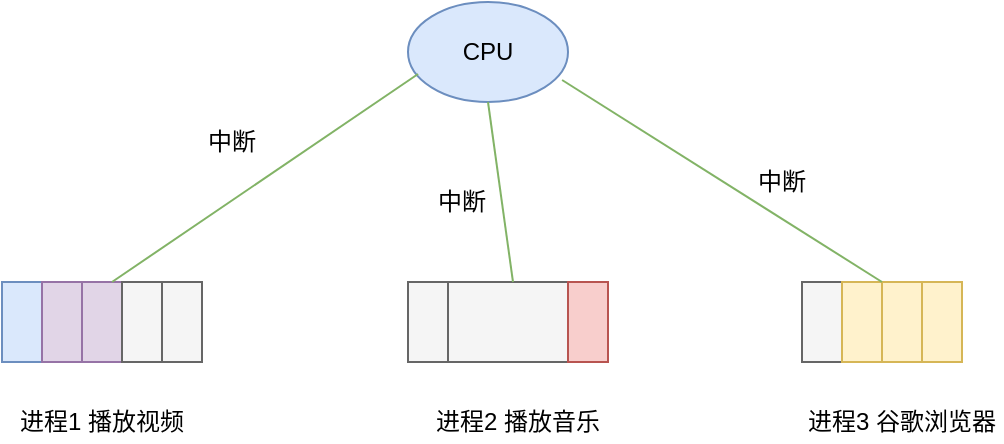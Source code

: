 <mxfile version="12.4.2" type="device" pages="1"><diagram id="_T-xTo1iMWMYpldAdmQB" name="Page-1"><mxGraphModel dx="946" dy="595" grid="1" gridSize="10" guides="1" tooltips="1" connect="1" arrows="1" fold="1" page="1" pageScale="1" pageWidth="827" pageHeight="1169" math="0" shadow="0"><root><mxCell id="0"/><mxCell id="1" parent="0"/><mxCell id="zgMo2pGVbKir34nPxb2e-2" value="CPU" style="ellipse;whiteSpace=wrap;html=1;fillColor=#dae8fc;strokeColor=#6c8ebf;" vertex="1" parent="1"><mxGeometry x="363" y="260" width="80" height="50" as="geometry"/></mxCell><mxCell id="zgMo2pGVbKir34nPxb2e-22" value="" style="rounded=0;whiteSpace=wrap;html=1;fillColor=#dae8fc;strokeColor=#6c8ebf;" vertex="1" parent="1"><mxGeometry x="160" y="400" width="20" height="40" as="geometry"/></mxCell><mxCell id="zgMo2pGVbKir34nPxb2e-24" value="" style="rounded=0;whiteSpace=wrap;html=1;fillColor=#e1d5e7;strokeColor=#9673a6;" vertex="1" parent="1"><mxGeometry x="180" y="400" width="20" height="40" as="geometry"/></mxCell><mxCell id="zgMo2pGVbKir34nPxb2e-25" value="" style="rounded=0;whiteSpace=wrap;html=1;fillColor=#e1d5e7;strokeColor=#9673a6;" vertex="1" parent="1"><mxGeometry x="200" y="400" width="20" height="40" as="geometry"/></mxCell><mxCell id="zgMo2pGVbKir34nPxb2e-26" value="" style="rounded=0;whiteSpace=wrap;html=1;fillColor=#f5f5f5;strokeColor=#666666;fontColor=#333333;" vertex="1" parent="1"><mxGeometry x="220" y="400" width="20" height="40" as="geometry"/></mxCell><mxCell id="zgMo2pGVbKir34nPxb2e-27" value="" style="rounded=0;whiteSpace=wrap;html=1;fillColor=#f5f5f5;strokeColor=#666666;fontColor=#333333;" vertex="1" parent="1"><mxGeometry x="240" y="400" width="20" height="40" as="geometry"/></mxCell><mxCell id="zgMo2pGVbKir34nPxb2e-28" value="" style="rounded=0;whiteSpace=wrap;html=1;fillColor=#f5f5f5;strokeColor=#666666;fontColor=#333333;" vertex="1" parent="1"><mxGeometry x="363" y="400" width="20" height="40" as="geometry"/></mxCell><mxCell id="zgMo2pGVbKir34nPxb2e-29" value="" style="rounded=0;whiteSpace=wrap;html=1;fillColor=#f5f5f5;strokeColor=#666666;fontColor=#333333;" vertex="1" parent="1"><mxGeometry x="383" y="400" width="65" height="40" as="geometry"/></mxCell><mxCell id="zgMo2pGVbKir34nPxb2e-32" value="" style="rounded=0;whiteSpace=wrap;html=1;fillColor=#f8cecc;strokeColor=#b85450;" vertex="1" parent="1"><mxGeometry x="443" y="400" width="20" height="40" as="geometry"/></mxCell><mxCell id="zgMo2pGVbKir34nPxb2e-33" value="" style="rounded=0;whiteSpace=wrap;html=1;fillColor=#f5f5f5;strokeColor=#666666;fontColor=#333333;" vertex="1" parent="1"><mxGeometry x="560" y="400" width="20" height="40" as="geometry"/></mxCell><mxCell id="zgMo2pGVbKir34nPxb2e-34" value="" style="rounded=0;whiteSpace=wrap;html=1;fillColor=#fff2cc;strokeColor=#d6b656;" vertex="1" parent="1"><mxGeometry x="580" y="400" width="20" height="40" as="geometry"/></mxCell><mxCell id="zgMo2pGVbKir34nPxb2e-35" value="" style="rounded=0;whiteSpace=wrap;html=1;fillColor=#fff2cc;strokeColor=#d6b656;" vertex="1" parent="1"><mxGeometry x="600" y="400" width="20" height="40" as="geometry"/></mxCell><mxCell id="zgMo2pGVbKir34nPxb2e-37" value="" style="rounded=0;whiteSpace=wrap;html=1;fillColor=#fff2cc;strokeColor=#d6b656;" vertex="1" parent="1"><mxGeometry x="620" y="400" width="20" height="40" as="geometry"/></mxCell><mxCell id="zgMo2pGVbKir34nPxb2e-39" value="" style="endArrow=none;html=1;entryX=0.063;entryY=0.72;entryDx=0;entryDy=0;entryPerimeter=0;exitX=0.75;exitY=0;exitDx=0;exitDy=0;fillColor=#d5e8d4;strokeColor=#82b366;" edge="1" parent="1" source="zgMo2pGVbKir34nPxb2e-25" target="zgMo2pGVbKir34nPxb2e-2"><mxGeometry width="50" height="50" relative="1" as="geometry"><mxPoint x="260" y="330" as="sourcePoint"/><mxPoint x="310" y="280" as="targetPoint"/></mxGeometry></mxCell><mxCell id="zgMo2pGVbKir34nPxb2e-40" value="" style="endArrow=none;html=1;entryX=0.5;entryY=1;entryDx=0;entryDy=0;exitX=0.5;exitY=0;exitDx=0;exitDy=0;fillColor=#d5e8d4;strokeColor=#82b366;" edge="1" parent="1" source="zgMo2pGVbKir34nPxb2e-29" target="zgMo2pGVbKir34nPxb2e-2"><mxGeometry width="50" height="50" relative="1" as="geometry"><mxPoint x="480" y="360" as="sourcePoint"/><mxPoint x="530" y="310" as="targetPoint"/></mxGeometry></mxCell><mxCell id="zgMo2pGVbKir34nPxb2e-41" value="" style="endArrow=none;html=1;entryX=0.963;entryY=0.78;entryDx=0;entryDy=0;entryPerimeter=0;exitX=0;exitY=0;exitDx=0;exitDy=0;fillColor=#d5e8d4;strokeColor=#82b366;" edge="1" parent="1" source="zgMo2pGVbKir34nPxb2e-35" target="zgMo2pGVbKir34nPxb2e-2"><mxGeometry width="50" height="50" relative="1" as="geometry"><mxPoint x="600" y="380" as="sourcePoint"/><mxPoint x="650" y="330" as="targetPoint"/></mxGeometry></mxCell><mxCell id="zgMo2pGVbKir34nPxb2e-42" value="进程1 播放视频" style="text;html=1;strokeColor=none;fillColor=none;align=center;verticalAlign=middle;whiteSpace=wrap;rounded=0;" vertex="1" parent="1"><mxGeometry x="165" y="460" width="90" height="20" as="geometry"/></mxCell><mxCell id="zgMo2pGVbKir34nPxb2e-43" value="进程2 播放音乐" style="text;html=1;strokeColor=none;fillColor=none;align=center;verticalAlign=middle;whiteSpace=wrap;rounded=0;" vertex="1" parent="1"><mxGeometry x="373" y="460" width="90" height="20" as="geometry"/></mxCell><mxCell id="zgMo2pGVbKir34nPxb2e-44" value="进程3 谷歌浏览器" style="text;html=1;strokeColor=none;fillColor=none;align=center;verticalAlign=middle;whiteSpace=wrap;rounded=0;" vertex="1" parent="1"><mxGeometry x="560" y="460" width="100" height="20" as="geometry"/></mxCell><mxCell id="zgMo2pGVbKir34nPxb2e-45" value="中断" style="text;html=1;strokeColor=none;fillColor=none;align=center;verticalAlign=middle;whiteSpace=wrap;rounded=0;" vertex="1" parent="1"><mxGeometry x="255" y="320" width="40" height="20" as="geometry"/></mxCell><mxCell id="zgMo2pGVbKir34nPxb2e-46" value="中断" style="text;html=1;strokeColor=none;fillColor=none;align=center;verticalAlign=middle;whiteSpace=wrap;rounded=0;" vertex="1" parent="1"><mxGeometry x="370" y="350" width="40" height="20" as="geometry"/></mxCell><mxCell id="zgMo2pGVbKir34nPxb2e-47" value="中断" style="text;html=1;strokeColor=none;fillColor=none;align=center;verticalAlign=middle;whiteSpace=wrap;rounded=0;" vertex="1" parent="1"><mxGeometry x="530" y="340" width="40" height="20" as="geometry"/></mxCell></root></mxGraphModel></diagram></mxfile>